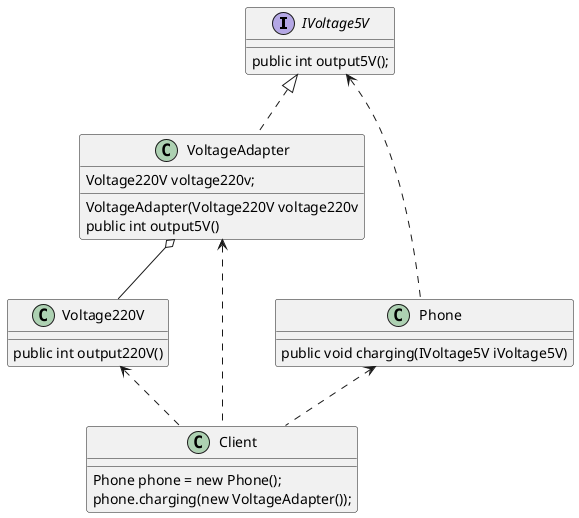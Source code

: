 @startuml

interface IVoltage5V {
public int output5V();
}

class Voltage220V {
public int output220V()
}

class VoltageAdapter  implements IVoltage5V {
Voltage220V voltage220v;
VoltageAdapter(Voltage220V voltage220v
public int output5V()
}

class Phone {
public void charging(IVoltage5V iVoltage5V)
}

class Client {
Phone phone = new Phone();
phone.charging(new VoltageAdapter());
}

VoltageAdapter o-- Voltage220V


IVoltage5V <.. Phone

Phone <.. Client
VoltageAdapter <.. Client
Voltage220V <.. Client

@enduml